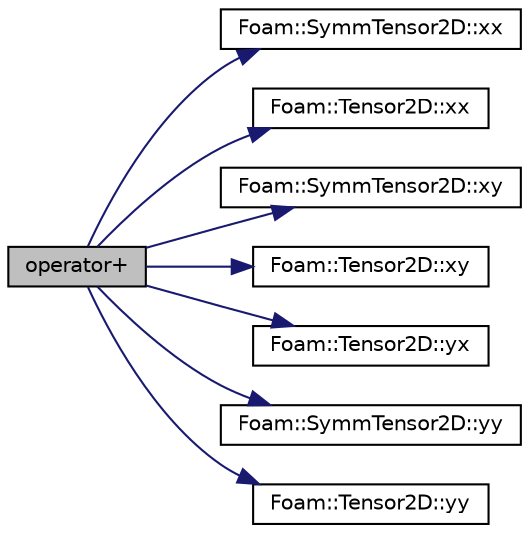digraph "operator+"
{
  bgcolor="transparent";
  edge [fontname="Helvetica",fontsize="10",labelfontname="Helvetica",labelfontsize="10"];
  node [fontname="Helvetica",fontsize="10",shape=record];
  rankdir="LR";
  Node1 [label="operator+",height=0.2,width=0.4,color="black", fillcolor="grey75", style="filled", fontcolor="black"];
  Node1 -> Node2 [color="midnightblue",fontsize="10",style="solid",fontname="Helvetica"];
  Node2 [label="Foam::SymmTensor2D::xx",height=0.2,width=0.4,color="black",URL="$a02629.html#adefeff2f0e457c0e62a5e9d1292e3569"];
  Node1 -> Node3 [color="midnightblue",fontsize="10",style="solid",fontname="Helvetica"];
  Node3 [label="Foam::Tensor2D::xx",height=0.2,width=0.4,color="black",URL="$a02657.html#adefeff2f0e457c0e62a5e9d1292e3569"];
  Node1 -> Node4 [color="midnightblue",fontsize="10",style="solid",fontname="Helvetica"];
  Node4 [label="Foam::SymmTensor2D::xy",height=0.2,width=0.4,color="black",URL="$a02629.html#a9eba447e6738c78e6b0694c15b09236e"];
  Node1 -> Node5 [color="midnightblue",fontsize="10",style="solid",fontname="Helvetica"];
  Node5 [label="Foam::Tensor2D::xy",height=0.2,width=0.4,color="black",URL="$a02657.html#a9eba447e6738c78e6b0694c15b09236e"];
  Node1 -> Node6 [color="midnightblue",fontsize="10",style="solid",fontname="Helvetica"];
  Node6 [label="Foam::Tensor2D::yx",height=0.2,width=0.4,color="black",URL="$a02657.html#a6db6b3dd02257844bb6fc0b9bf95ff5c"];
  Node1 -> Node7 [color="midnightblue",fontsize="10",style="solid",fontname="Helvetica"];
  Node7 [label="Foam::SymmTensor2D::yy",height=0.2,width=0.4,color="black",URL="$a02629.html#a1fabd792063b2f2c0c53693512a5baeb"];
  Node1 -> Node8 [color="midnightblue",fontsize="10",style="solid",fontname="Helvetica"];
  Node8 [label="Foam::Tensor2D::yy",height=0.2,width=0.4,color="black",URL="$a02657.html#a1fabd792063b2f2c0c53693512a5baeb"];
}
